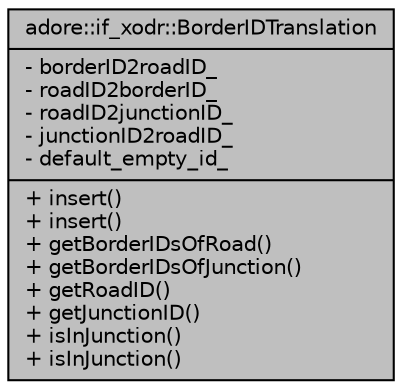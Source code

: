 digraph "adore::if_xodr::BorderIDTranslation"
{
 // LATEX_PDF_SIZE
  edge [fontname="Helvetica",fontsize="10",labelfontname="Helvetica",labelfontsize="10"];
  node [fontname="Helvetica",fontsize="10",shape=record];
  Node1 [label="{adore::if_xodr::BorderIDTranslation\n|- borderID2roadID_\l- roadID2borderID_\l- roadID2junctionID_\l- junctionID2roadID_\l- default_empty_id_\l|+ insert()\l+ insert()\l+ getBorderIDsOfRoad()\l+ getBorderIDsOfJunction()\l+ getRoadID()\l+ getJunctionID()\l+ isInJunction()\l+ isInJunction()\l}",height=0.2,width=0.4,color="black", fillcolor="grey75", style="filled", fontcolor="black",tooltip="BorderIDTranslation is a set of translation tables, which keeps track of road ids,..."];
}
